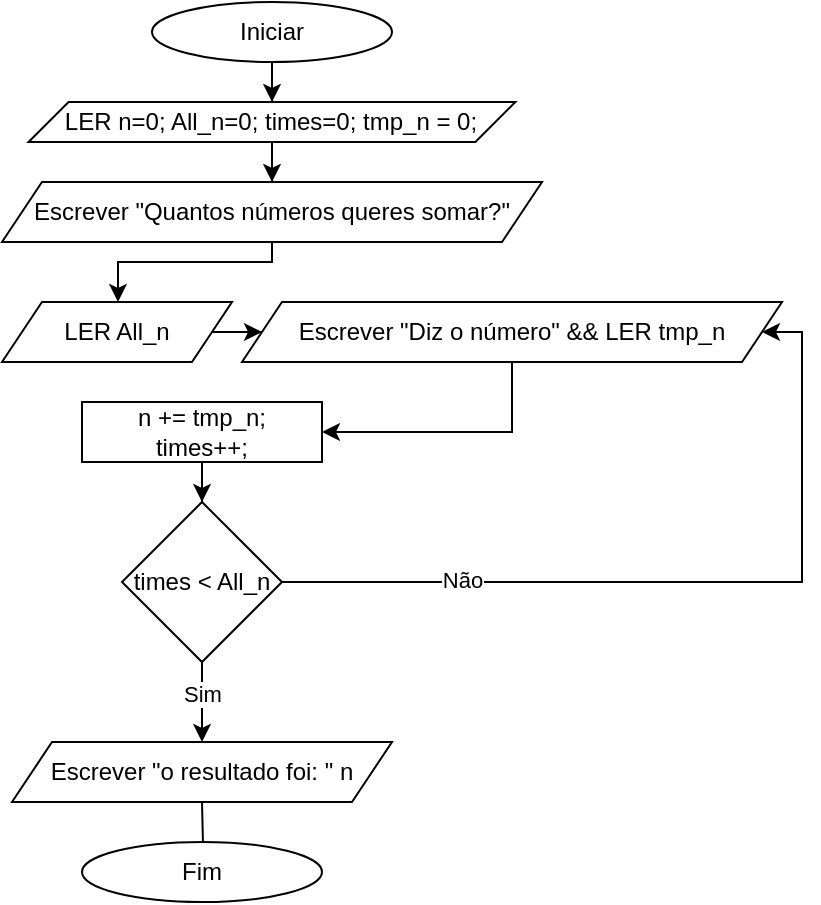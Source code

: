 <mxfile version="28.2.4">
  <diagram name="Página-1" id="USP4nDcfbXZvoKr7NAUu">
    <mxGraphModel dx="394" dy="218" grid="1" gridSize="10" guides="1" tooltips="1" connect="1" arrows="1" fold="1" page="1" pageScale="1" pageWidth="827" pageHeight="1169" math="0" shadow="0">
      <root>
        <mxCell id="0" />
        <mxCell id="1" parent="0" />
        <mxCell id="XHu-yT-uc0XwkUjghm2G-5" value="" style="edgeStyle=orthogonalEdgeStyle;rounded=0;orthogonalLoop=1;jettySize=auto;html=1;" edge="1" parent="1" source="XHu-yT-uc0XwkUjghm2G-1" target="XHu-yT-uc0XwkUjghm2G-4">
          <mxGeometry relative="1" as="geometry" />
        </mxCell>
        <mxCell id="XHu-yT-uc0XwkUjghm2G-1" value="Iniciar" style="ellipse;whiteSpace=wrap;html=1;" vertex="1" parent="1">
          <mxGeometry x="85" y="10" width="120" height="30" as="geometry" />
        </mxCell>
        <mxCell id="XHu-yT-uc0XwkUjghm2G-8" value="" style="edgeStyle=orthogonalEdgeStyle;rounded=0;orthogonalLoop=1;jettySize=auto;html=1;" edge="1" parent="1" source="XHu-yT-uc0XwkUjghm2G-2" target="XHu-yT-uc0XwkUjghm2G-7">
          <mxGeometry relative="1" as="geometry">
            <Array as="points">
              <mxPoint x="145" y="140" />
              <mxPoint x="68" y="140" />
            </Array>
          </mxGeometry>
        </mxCell>
        <mxCell id="XHu-yT-uc0XwkUjghm2G-2" value="Escrever &quot;Quantos números queres somar?&quot;" style="shape=parallelogram;perimeter=parallelogramPerimeter;whiteSpace=wrap;html=1;fixedSize=1;" vertex="1" parent="1">
          <mxGeometry x="10" y="100" width="270" height="30" as="geometry" />
        </mxCell>
        <mxCell id="XHu-yT-uc0XwkUjghm2G-6" value="" style="edgeStyle=orthogonalEdgeStyle;rounded=0;orthogonalLoop=1;jettySize=auto;html=1;" edge="1" parent="1" source="XHu-yT-uc0XwkUjghm2G-4" target="XHu-yT-uc0XwkUjghm2G-2">
          <mxGeometry relative="1" as="geometry" />
        </mxCell>
        <mxCell id="XHu-yT-uc0XwkUjghm2G-4" value="LER n=0; All_n=0; times=0; tmp_n = 0;" style="shape=parallelogram;perimeter=parallelogramPerimeter;whiteSpace=wrap;html=1;fixedSize=1;" vertex="1" parent="1">
          <mxGeometry x="23.28" y="60" width="243.43" height="20" as="geometry" />
        </mxCell>
        <mxCell id="XHu-yT-uc0XwkUjghm2G-10" value="" style="edgeStyle=orthogonalEdgeStyle;rounded=0;orthogonalLoop=1;jettySize=auto;html=1;" edge="1" parent="1" source="XHu-yT-uc0XwkUjghm2G-7" target="XHu-yT-uc0XwkUjghm2G-9">
          <mxGeometry relative="1" as="geometry" />
        </mxCell>
        <mxCell id="XHu-yT-uc0XwkUjghm2G-7" value="LER All_n" style="shape=parallelogram;perimeter=parallelogramPerimeter;whiteSpace=wrap;html=1;fixedSize=1;" vertex="1" parent="1">
          <mxGeometry x="10" y="160" width="115" height="30" as="geometry" />
        </mxCell>
        <mxCell id="XHu-yT-uc0XwkUjghm2G-24" style="edgeStyle=orthogonalEdgeStyle;rounded=0;orthogonalLoop=1;jettySize=auto;html=1;entryX=1;entryY=0.5;entryDx=0;entryDy=0;" edge="1" parent="1" source="XHu-yT-uc0XwkUjghm2G-9" target="XHu-yT-uc0XwkUjghm2G-22">
          <mxGeometry relative="1" as="geometry" />
        </mxCell>
        <mxCell id="XHu-yT-uc0XwkUjghm2G-9" value="Escrever &quot;Diz o número&quot; &amp;amp;&amp;amp; LER tmp_n" style="shape=parallelogram;perimeter=parallelogramPerimeter;whiteSpace=wrap;html=1;fixedSize=1;" vertex="1" parent="1">
          <mxGeometry x="130" y="160" width="270" height="30" as="geometry" />
        </mxCell>
        <mxCell id="XHu-yT-uc0XwkUjghm2G-14" style="edgeStyle=orthogonalEdgeStyle;rounded=0;orthogonalLoop=1;jettySize=auto;html=1;entryX=1;entryY=0.5;entryDx=0;entryDy=0;" edge="1" parent="1" source="XHu-yT-uc0XwkUjghm2G-11" target="XHu-yT-uc0XwkUjghm2G-9">
          <mxGeometry relative="1" as="geometry">
            <mxPoint x="320" y="170" as="targetPoint" />
            <Array as="points">
              <mxPoint x="410" y="300" />
              <mxPoint x="410" y="175" />
            </Array>
          </mxGeometry>
        </mxCell>
        <mxCell id="XHu-yT-uc0XwkUjghm2G-16" value="Não" style="edgeLabel;html=1;align=center;verticalAlign=middle;resizable=0;points=[];" vertex="1" connectable="0" parent="XHu-yT-uc0XwkUjghm2G-14">
          <mxGeometry x="-0.556" y="1" relative="1" as="geometry">
            <mxPoint as="offset" />
          </mxGeometry>
        </mxCell>
        <mxCell id="XHu-yT-uc0XwkUjghm2G-32" style="edgeStyle=orthogonalEdgeStyle;rounded=0;orthogonalLoop=1;jettySize=auto;html=1;entryX=0.5;entryY=0;entryDx=0;entryDy=0;" edge="1" parent="1" source="XHu-yT-uc0XwkUjghm2G-11">
          <mxGeometry relative="1" as="geometry">
            <mxPoint x="110" y="380" as="targetPoint" />
          </mxGeometry>
        </mxCell>
        <mxCell id="XHu-yT-uc0XwkUjghm2G-33" value="Sim" style="edgeLabel;html=1;align=center;verticalAlign=middle;resizable=0;points=[];" vertex="1" connectable="0" parent="XHu-yT-uc0XwkUjghm2G-32">
          <mxGeometry x="-0.217" relative="1" as="geometry">
            <mxPoint as="offset" />
          </mxGeometry>
        </mxCell>
        <mxCell id="XHu-yT-uc0XwkUjghm2G-11" value="times &amp;lt; All_n" style="rhombus;whiteSpace=wrap;html=1;" vertex="1" parent="1">
          <mxGeometry x="70" y="260" width="80" height="80" as="geometry" />
        </mxCell>
        <mxCell id="XHu-yT-uc0XwkUjghm2G-23" value="" style="edgeStyle=orthogonalEdgeStyle;rounded=0;orthogonalLoop=1;jettySize=auto;html=1;" edge="1" parent="1" source="XHu-yT-uc0XwkUjghm2G-22" target="XHu-yT-uc0XwkUjghm2G-11">
          <mxGeometry relative="1" as="geometry" />
        </mxCell>
        <mxCell id="XHu-yT-uc0XwkUjghm2G-22" value="n += tmp_n;&lt;div&gt;times++;&lt;/div&gt;" style="rounded=0;whiteSpace=wrap;html=1;" vertex="1" parent="1">
          <mxGeometry x="50" y="210" width="120" height="30" as="geometry" />
        </mxCell>
        <mxCell id="XHu-yT-uc0XwkUjghm2G-28" value="" style="edgeStyle=orthogonalEdgeStyle;rounded=0;orthogonalLoop=1;jettySize=auto;html=1;" edge="1" parent="1" target="XHu-yT-uc0XwkUjghm2G-27">
          <mxGeometry relative="1" as="geometry">
            <mxPoint x="110" y="410" as="sourcePoint" />
          </mxGeometry>
        </mxCell>
        <mxCell id="XHu-yT-uc0XwkUjghm2G-26" value="Escrever &quot;o resultado foi: &quot; n" style="shape=parallelogram;perimeter=parallelogramPerimeter;whiteSpace=wrap;html=1;fixedSize=1;" vertex="1" parent="1">
          <mxGeometry x="15" y="380" width="190" height="30" as="geometry" />
        </mxCell>
        <mxCell id="XHu-yT-uc0XwkUjghm2G-27" value="Fim" style="ellipse;whiteSpace=wrap;html=1;" vertex="1" parent="1">
          <mxGeometry x="50" y="430" width="120" height="30" as="geometry" />
        </mxCell>
      </root>
    </mxGraphModel>
  </diagram>
</mxfile>
